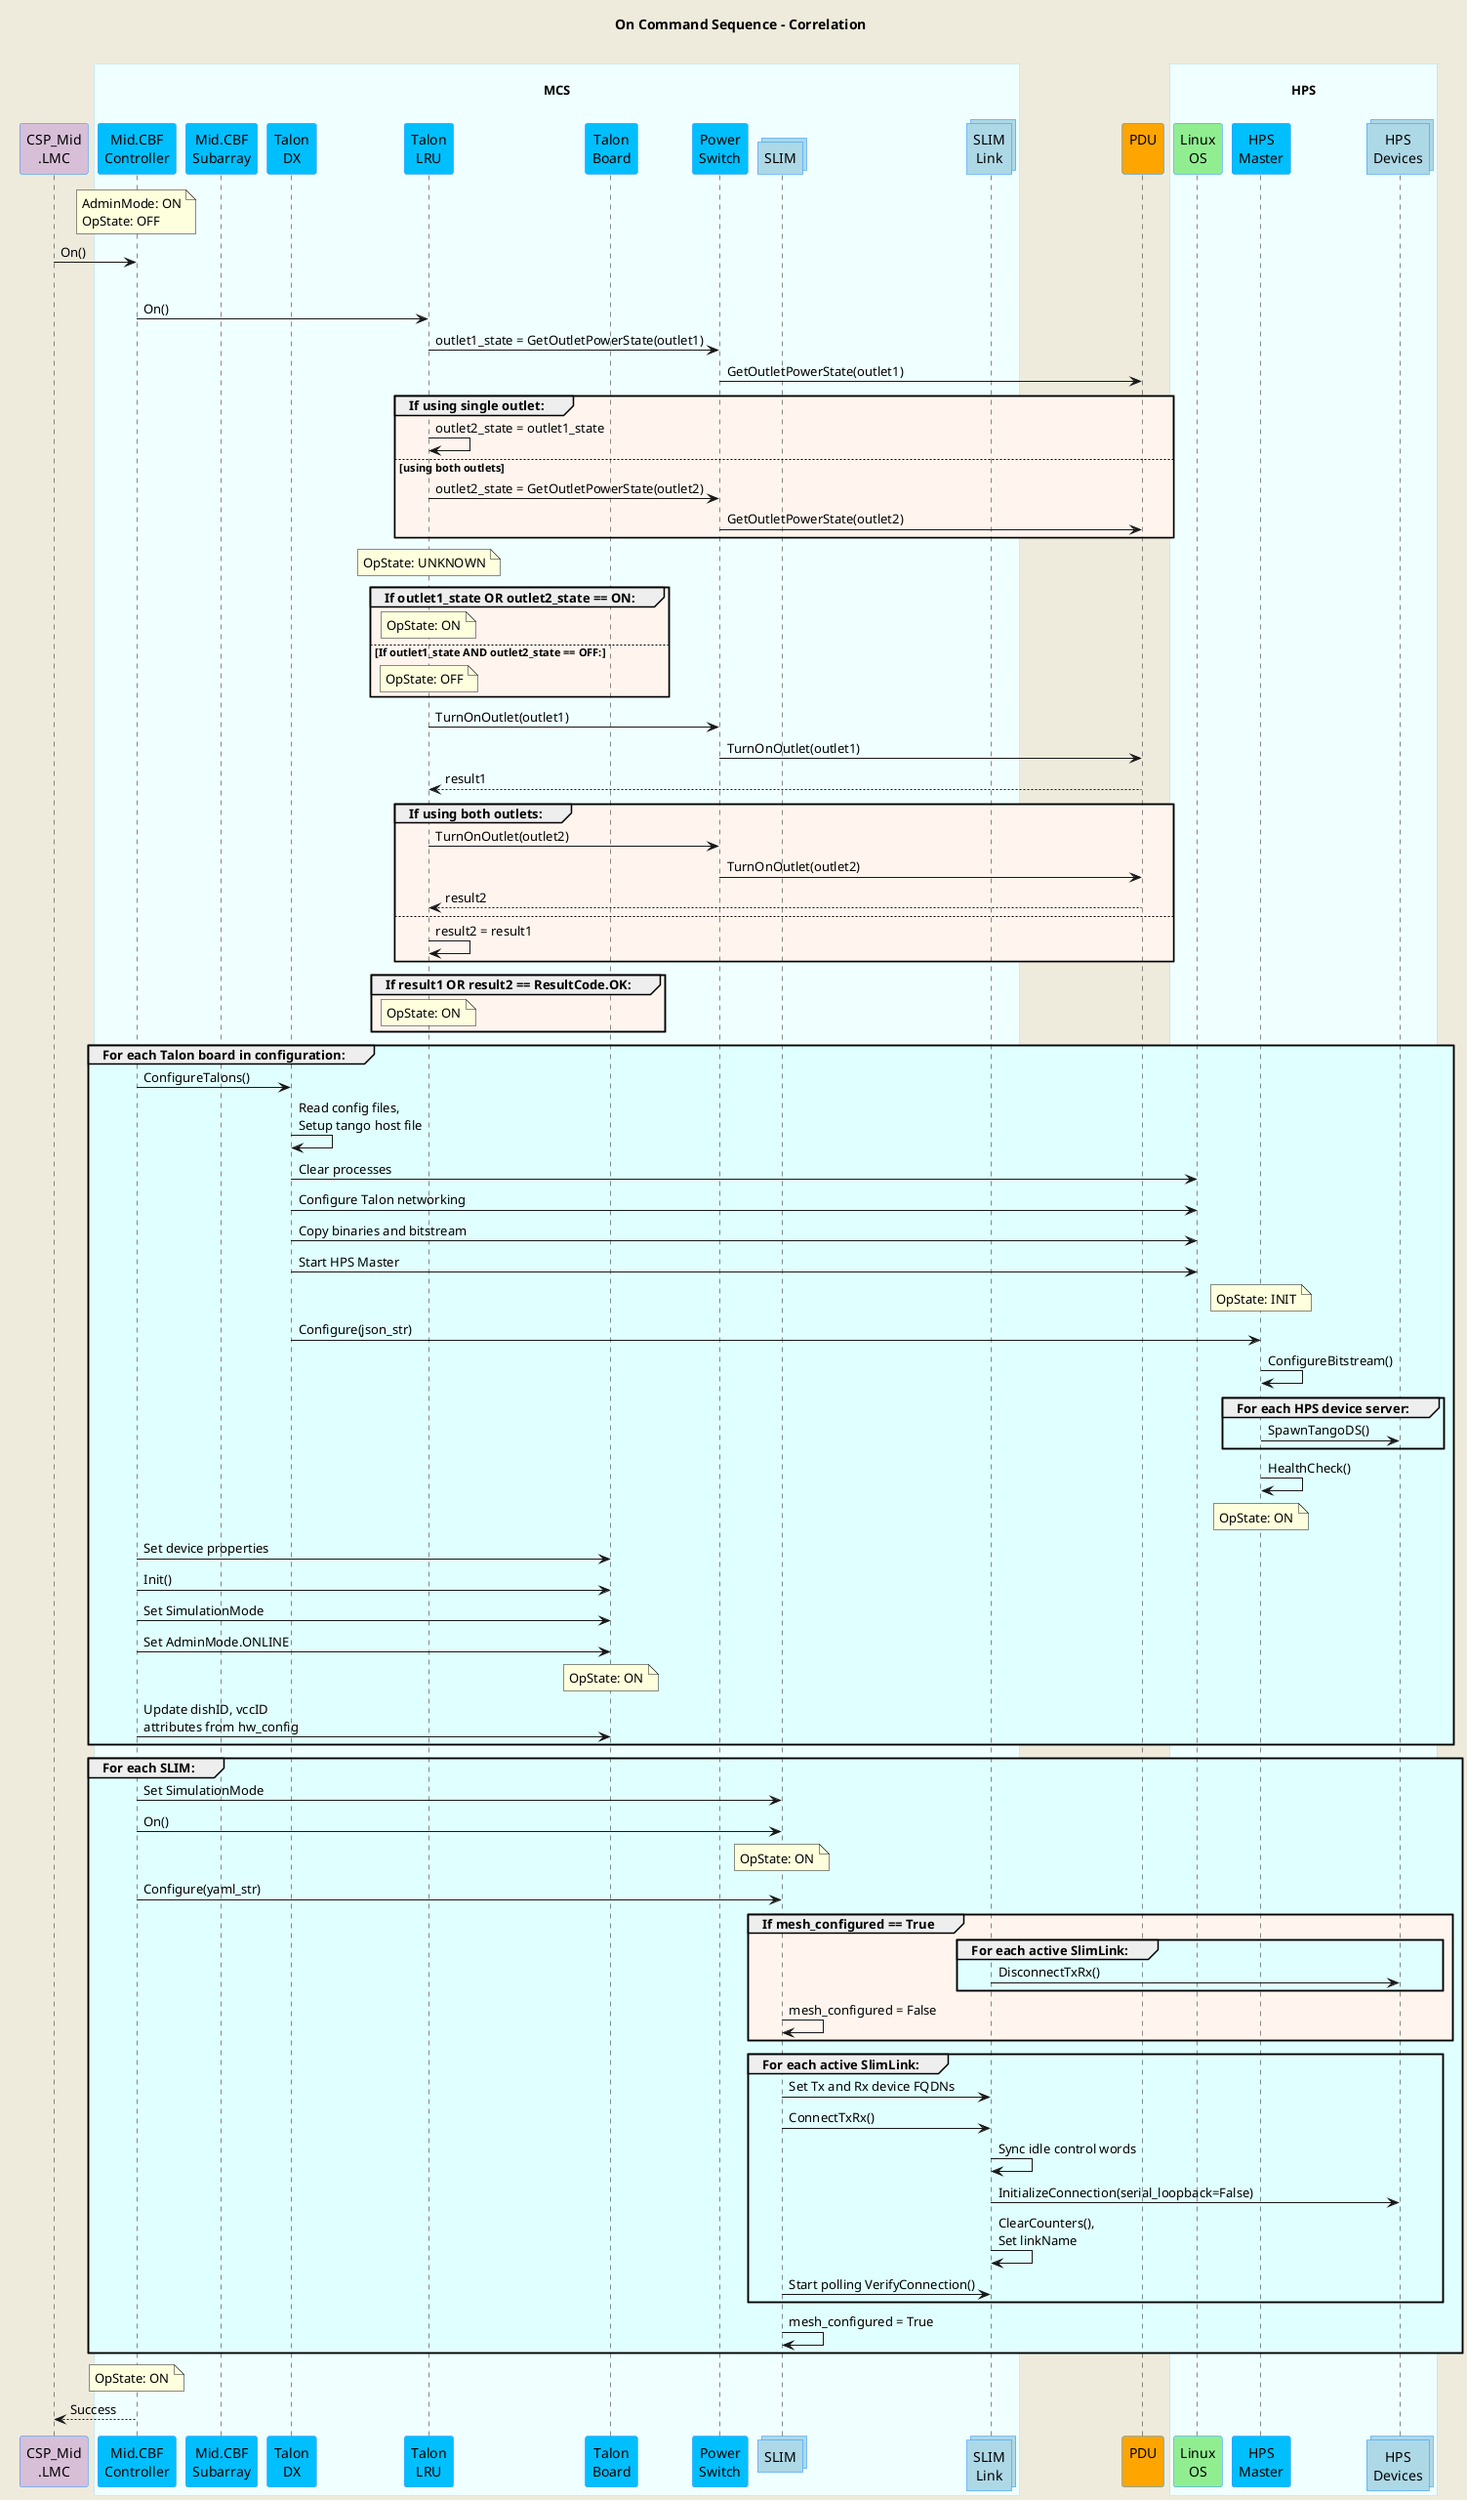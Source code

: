 @startuml
'https://plantuml.com/sequence-diagram
skinparam backgroundColor #EEEBDC
skinparam sequence {
ParticipantBorderColor DodgerBlue
ParticipantBackgroundColor DeepSkyBlue
ActorBorderColor DarkGreen
ActorBackgroundColor Green
BoxBorderColor LightBlue
BoxBackgroundColor #F0FFFF
}
skinparam collections {
  BackGroundColor LightBlue
  BorderColor DodgerBlue
}
skinparam database {
  BackgroundColor LightGreen
  BorderColor DarkGreen
}
title On Command Sequence - Correlation\n
participant "CSP_Mid\n.LMC" as lmc #Thistle
box "\nMCS\n"
  participant "Mid.CBF\nController" as controller
  participant "Mid.CBF\nSubarray" as subarray
  participant "Talon\nDX" as tdx
  participant "Talon\nLRU" as lru
  participant "Talon\nBoard" as talon_board
  participant "Power\nSwitch" as ps
  collections "SLIM" as slim
  collections "SLIM\nLink" as slimlink
end box
participant "PDU\n" as pdu #Orange
box "\nHPS\n"
  participant "Linux\nOS" as os #LightGreen
  participant "HPS\nMaster" as hpsmaster
  collections "HPS\nDevices" as hpsdevices
end box

note over controller            : AdminMode: ON\nOpState: OFF
lmc -> controller               : On()

group #LightCyan For each Talon LRU in configuration:
  controller    ->  lru         : On()
  lru           ->  ps          : outlet1_state = GetOutletPowerState(outlet1)
  ps            ->  pdu         : GetOutletPowerState(outlet1)
  group #SeaShell If using single outlet:
    lru         ->  lru         : outlet2_state = outlet1_state
  else using both outlets
    lru         ->  ps          : outlet2_state = GetOutletPowerState(outlet2)
    ps          ->  pdu         : GetOutletPowerState(outlet2)
  end group

  note over lru                 : OpState: UNKNOWN
  group #SeaShell If outlet1_state OR outlet2_state == ON:
    note over lru               : OpState: ON
  else If outlet1_state AND outlet2_state == OFF:
    note over lru               : OpState: OFF
  end group

  lru           ->  ps          : TurnOnOutlet(outlet1)
  ps            ->  pdu         : TurnOnOutlet(outlet1)
  pdu           --> lru         : result1
  group #SeaShell If using both outlets:
    lru         ->  ps          : TurnOnOutlet(outlet2)
    ps          ->  pdu         : TurnOnOutlet(outlet2)
    pdu         --> lru         : result2
  else
    lru         ->  lru         : result2 = result1
  end group

  group #SeaShell If result1 OR result2 == ResultCode.OK:
    note over lru               : OpState: ON
end group

group #LightCyan For each Talon board in configuration:
  controller    ->  tdx         : ConfigureTalons()
  tdx           ->  tdx         : Read config files,\nSetup tango host file
  tdx           ->  os          : Clear processes
  tdx           ->  os          : Configure Talon networking
  tdx           ->  os          : Copy binaries and bitstream
  tdx           ->  os          : Start HPS Master
  note over hpsmaster           : OpState: INIT
  tdx           ->  hpsmaster   : Configure(json_str)
  hpsmaster     ->  hpsmaster   : ConfigureBitstream()
  group #LightCyan For each HPS device server:
    hpsmaster  -> hpsdevices    : SpawnTangoDS()
  end group
  hpsmaster     ->  hpsmaster   : HealthCheck()
  note over hpsmaster           : OpState: ON

  controller    ->  talon_board : Set device properties
  controller    ->  talon_board : Init()
  controller    ->  talon_board : Set SimulationMode
  controller    ->  talon_board : Set AdminMode.ONLINE
  note over talon_board         : OpState: ON
  controller    ->  talon_board : Update dishID, vccID\nattributes from hw_config
end group

group #LightCyan For each SLIM:
  controller      ->  slim      : Set SimulationMode
  controller      ->  slim      : On()
  note over slim                : OpState: ON
  controller      ->  slim      : Configure(yaml_str)
  group #SeaShell If mesh_configured == True
    group #LightCyan For each active SlimLink:
      slimlink    -> hpsdevices : DisconnectTxRx()
    end group
    slim          ->  slim      : mesh_configured = False
  end group

  group #LightCyan For each active SlimLink:
    slim        ->  slimlink    : Set Tx and Rx device FQDNs
    slim        ->  slimlink    : ConnectTxRx()
    slimlink    ->  slimlink    : Sync idle control words
    slimlink    ->  hpsdevices  : InitializeConnection(serial_loopback=False)
    slimlink    ->  slimlink    : ClearCounters(),\nSet linkName
    slim        ->  slimlink    : Start polling VerifyConnection()
  end group
  slim          ->  slim        : mesh_configured = True
end group

note over controller            : OpState: ON

lmc           <--  controller   : Success

@enduml